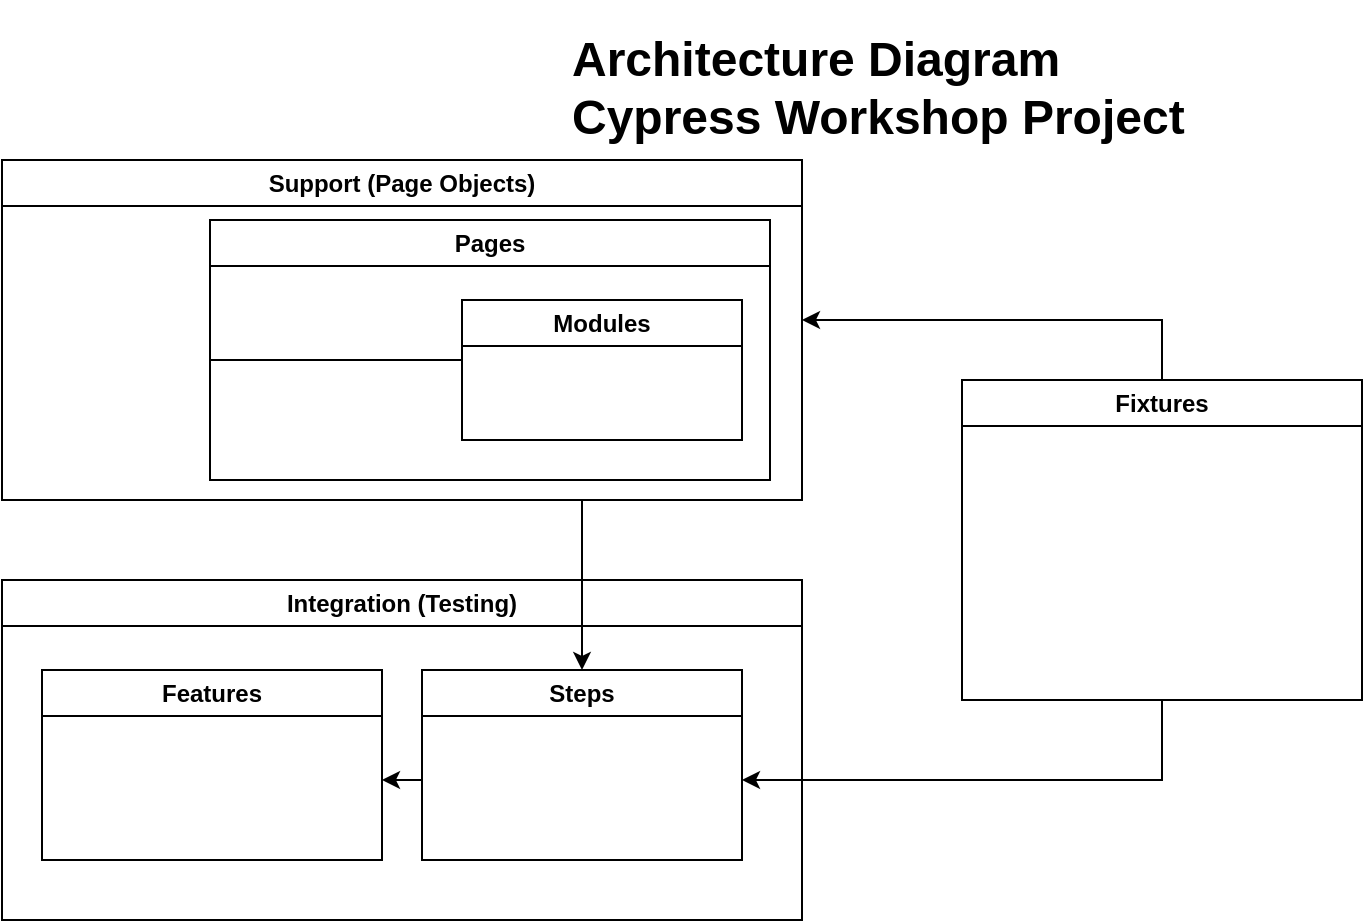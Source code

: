 <mxfile version="20.7.4" type="device"><diagram id="EtbfAbTiw3ddI2GORHdk" name="Página-1"><mxGraphModel dx="794" dy="470" grid="1" gridSize="10" guides="1" tooltips="1" connect="1" arrows="1" fold="1" page="1" pageScale="1" pageWidth="827" pageHeight="1169" math="0" shadow="0"><root><mxCell id="0"/><mxCell id="1" parent="0"/><mxCell id="tpz47bJG-gY0Uk-GMhrJ-1" value="&lt;h1 style=&quot;&quot;&gt;Architecture Diagram Cypress Workshop Project&lt;/h1&gt;" style="text;html=1;strokeColor=none;fillColor=none;spacing=5;spacingTop=-20;whiteSpace=wrap;overflow=hidden;rounded=0;align=left;" vertex="1" parent="1"><mxGeometry x="310" y="160" width="317" height="80" as="geometry"/></mxCell><mxCell id="tpz47bJG-gY0Uk-GMhrJ-2" value="Support (Page Objects)" style="swimlane;whiteSpace=wrap;html=1;" vertex="1" parent="1"><mxGeometry x="30" y="230" width="400" height="170" as="geometry"/></mxCell><mxCell id="tpz47bJG-gY0Uk-GMhrJ-3" value="Pages" style="swimlane;whiteSpace=wrap;html=1;" vertex="1" parent="tpz47bJG-gY0Uk-GMhrJ-2"><mxGeometry x="104" y="30" width="280" height="130" as="geometry"/></mxCell><mxCell id="tpz47bJG-gY0Uk-GMhrJ-4" value="Modules" style="swimlane;whiteSpace=wrap;html=1;" vertex="1" parent="tpz47bJG-gY0Uk-GMhrJ-3"><mxGeometry x="126" y="40" width="140" height="70" as="geometry"/></mxCell><mxCell id="tpz47bJG-gY0Uk-GMhrJ-8" value="" style="endArrow=none;html=1;rounded=0;" edge="1" parent="tpz47bJG-gY0Uk-GMhrJ-3"><mxGeometry width="50" height="50" relative="1" as="geometry"><mxPoint y="70" as="sourcePoint"/><mxPoint x="126" y="70" as="targetPoint"/></mxGeometry></mxCell><mxCell id="tpz47bJG-gY0Uk-GMhrJ-5" value="Integration (Testing)" style="swimlane;whiteSpace=wrap;html=1;" vertex="1" parent="1"><mxGeometry x="30" y="440" width="400" height="170" as="geometry"/></mxCell><mxCell id="tpz47bJG-gY0Uk-GMhrJ-6" value="Steps" style="swimlane;whiteSpace=wrap;html=1;" vertex="1" parent="tpz47bJG-gY0Uk-GMhrJ-5"><mxGeometry x="210" y="45" width="160" height="95" as="geometry"/></mxCell><mxCell id="tpz47bJG-gY0Uk-GMhrJ-7" value="Features" style="swimlane;whiteSpace=wrap;html=1;" vertex="1" parent="tpz47bJG-gY0Uk-GMhrJ-5"><mxGeometry x="20" y="45" width="170" height="95" as="geometry"/></mxCell><mxCell id="tpz47bJG-gY0Uk-GMhrJ-9" value="" style="endArrow=classic;html=1;rounded=0;" edge="1" parent="tpz47bJG-gY0Uk-GMhrJ-5"><mxGeometry width="50" height="50" relative="1" as="geometry"><mxPoint x="210" y="100" as="sourcePoint"/><mxPoint x="190" y="100" as="targetPoint"/></mxGeometry></mxCell><mxCell id="tpz47bJG-gY0Uk-GMhrJ-10" value="" style="endArrow=classic;html=1;rounded=0;entryX=0.5;entryY=0;entryDx=0;entryDy=0;" edge="1" parent="1" target="tpz47bJG-gY0Uk-GMhrJ-6"><mxGeometry width="50" height="50" relative="1" as="geometry"><mxPoint x="320" y="400" as="sourcePoint"/><mxPoint x="440" y="380" as="targetPoint"/><Array as="points"><mxPoint x="320" y="420"/></Array></mxGeometry></mxCell><mxCell id="tpz47bJG-gY0Uk-GMhrJ-11" value="Fixtures" style="swimlane;whiteSpace=wrap;html=1;" vertex="1" parent="1"><mxGeometry x="510" y="340" width="200" height="160" as="geometry"/></mxCell><mxCell id="tpz47bJG-gY0Uk-GMhrJ-12" value="" style="endArrow=classic;html=1;rounded=0;exitX=0.5;exitY=1;exitDx=0;exitDy=0;" edge="1" parent="1" source="tpz47bJG-gY0Uk-GMhrJ-11"><mxGeometry width="50" height="50" relative="1" as="geometry"><mxPoint x="630" y="540" as="sourcePoint"/><mxPoint x="400" y="540" as="targetPoint"/><Array as="points"><mxPoint x="610" y="540"/></Array></mxGeometry></mxCell><mxCell id="tpz47bJG-gY0Uk-GMhrJ-13" value="" style="endArrow=classic;html=1;rounded=0;" edge="1" parent="1"><mxGeometry width="50" height="50" relative="1" as="geometry"><mxPoint x="610" y="340" as="sourcePoint"/><mxPoint x="430" y="310" as="targetPoint"/><Array as="points"><mxPoint x="610" y="310"/></Array></mxGeometry></mxCell></root></mxGraphModel></diagram></mxfile>